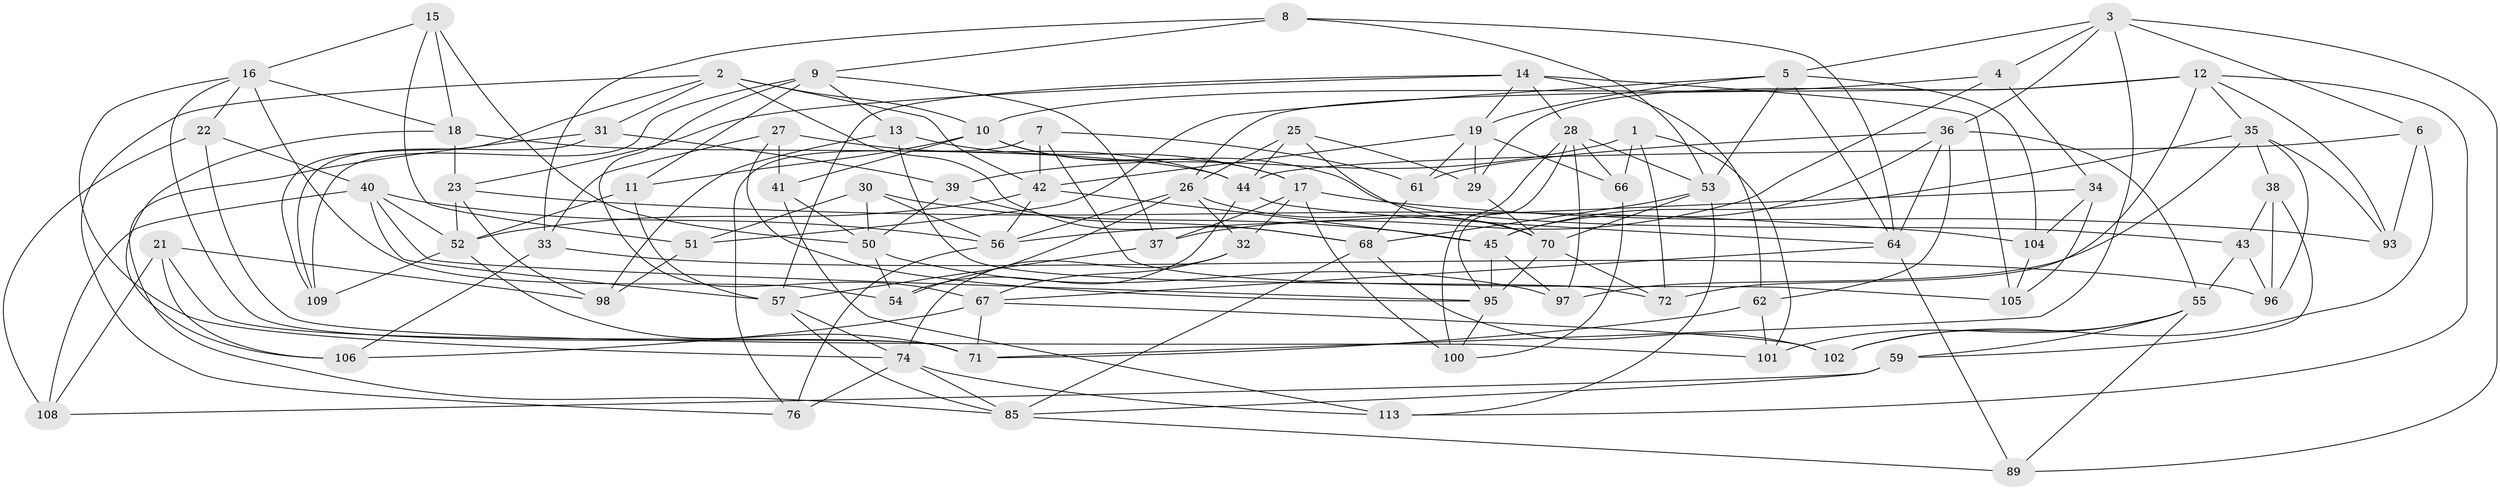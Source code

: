 // Generated by graph-tools (version 1.1) at 2025/52/02/27/25 19:52:28]
// undirected, 79 vertices, 191 edges
graph export_dot {
graph [start="1"]
  node [color=gray90,style=filled];
  1;
  2 [super="+63"];
  3 [super="+46"];
  4;
  5 [super="+75"];
  6;
  7;
  8;
  9 [super="+49"];
  10 [super="+110"];
  11;
  12 [super="+20"];
  13;
  14 [super="+81"];
  15;
  16 [super="+24"];
  17 [super="+60"];
  18 [super="+83"];
  19 [super="+48"];
  21;
  22;
  23 [super="+47"];
  25;
  26 [super="+73"];
  27;
  28 [super="+88"];
  29;
  30;
  31;
  32;
  33;
  34;
  35 [super="+103"];
  36 [super="+92"];
  37;
  38;
  39;
  40 [super="+65"];
  41;
  42 [super="+82"];
  43;
  44 [super="+86"];
  45 [super="+84"];
  50 [super="+78"];
  51;
  52 [super="+94"];
  53 [super="+77"];
  54;
  55 [super="+69"];
  56 [super="+90"];
  57 [super="+58"];
  59;
  61;
  62;
  64 [super="+112"];
  66;
  67 [super="+87"];
  68 [super="+111"];
  70 [super="+91"];
  71 [super="+80"];
  72;
  74 [super="+79"];
  76;
  85 [super="+99"];
  89;
  93;
  95 [super="+107"];
  96;
  97;
  98;
  100;
  101;
  102;
  104;
  105;
  106;
  108;
  109;
  113;
  1 -- 101;
  1 -- 39;
  1 -- 66;
  1 -- 72;
  2 -- 42;
  2 -- 10;
  2 -- 109;
  2 -- 76;
  2 -- 68;
  2 -- 31;
  3 -- 89;
  3 -- 6;
  3 -- 5;
  3 -- 36;
  3 -- 4;
  3 -- 71;
  4 -- 37;
  4 -- 34;
  4 -- 10;
  5 -- 51;
  5 -- 19;
  5 -- 64;
  5 -- 53;
  5 -- 104;
  6 -- 102;
  6 -- 93;
  6 -- 44;
  7 -- 105;
  7 -- 76;
  7 -- 61;
  7 -- 42;
  8 -- 33;
  8 -- 9;
  8 -- 64;
  8 -- 53;
  9 -- 13;
  9 -- 11;
  9 -- 109;
  9 -- 67;
  9 -- 37;
  10 -- 11;
  10 -- 41;
  10 -- 43;
  10 -- 17;
  11 -- 52;
  11 -- 57;
  12 -- 26;
  12 -- 29;
  12 -- 93;
  12 -- 72;
  12 -- 113;
  12 -- 35;
  13 -- 17;
  13 -- 98;
  13 -- 72;
  14 -- 105;
  14 -- 23;
  14 -- 57;
  14 -- 19;
  14 -- 62;
  14 -- 28;
  15 -- 51;
  15 -- 16;
  15 -- 18;
  15 -- 50;
  16 -- 22;
  16 -- 18;
  16 -- 54;
  16 -- 74;
  16 -- 71;
  17 -- 32;
  17 -- 100;
  17 -- 93;
  17 -- 37;
  18 -- 23 [weight=2];
  18 -- 106;
  18 -- 44;
  19 -- 29;
  19 -- 61;
  19 -- 42;
  19 -- 66;
  21 -- 106;
  21 -- 71;
  21 -- 108;
  21 -- 98;
  22 -- 108;
  22 -- 101;
  22 -- 40;
  23 -- 104;
  23 -- 52;
  23 -- 98;
  25 -- 44;
  25 -- 70;
  25 -- 29;
  25 -- 26;
  26 -- 54;
  26 -- 56;
  26 -- 32;
  26 -- 70;
  27 -- 33;
  27 -- 41;
  27 -- 95;
  27 -- 44;
  28 -- 95;
  28 -- 66;
  28 -- 100;
  28 -- 97;
  28 -- 53;
  29 -- 70;
  30 -- 50;
  30 -- 51;
  30 -- 56;
  30 -- 45;
  31 -- 109;
  31 -- 39;
  31 -- 85;
  32 -- 74;
  32 -- 67;
  33 -- 96;
  33 -- 106;
  34 -- 56;
  34 -- 105;
  34 -- 104;
  35 -- 45;
  35 -- 96;
  35 -- 97;
  35 -- 93;
  35 -- 38;
  36 -- 61;
  36 -- 45;
  36 -- 64;
  36 -- 62;
  36 -- 55;
  37 -- 57;
  38 -- 59;
  38 -- 96;
  38 -- 43;
  39 -- 68;
  39 -- 50;
  40 -- 108;
  40 -- 56;
  40 -- 95;
  40 -- 52;
  40 -- 57;
  41 -- 113;
  41 -- 50;
  42 -- 45;
  42 -- 56;
  42 -- 52;
  43 -- 96;
  43 -- 55;
  44 -- 64;
  44 -- 54;
  45 -- 97;
  45 -- 95;
  50 -- 54;
  50 -- 97;
  51 -- 98;
  52 -- 109;
  52 -- 71;
  53 -- 113;
  53 -- 70;
  53 -- 68;
  55 -- 101;
  55 -- 89;
  55 -- 102;
  55 -- 59;
  56 -- 76;
  57 -- 85;
  57 -- 74;
  59 -- 85;
  59 -- 108;
  61 -- 68;
  62 -- 71;
  62 -- 101;
  64 -- 89;
  64 -- 67;
  66 -- 100;
  67 -- 102;
  67 -- 106;
  67 -- 71;
  68 -- 102;
  68 -- 85;
  70 -- 72;
  70 -- 95;
  74 -- 76;
  74 -- 113;
  74 -- 85;
  85 -- 89;
  95 -- 100;
  104 -- 105;
}

